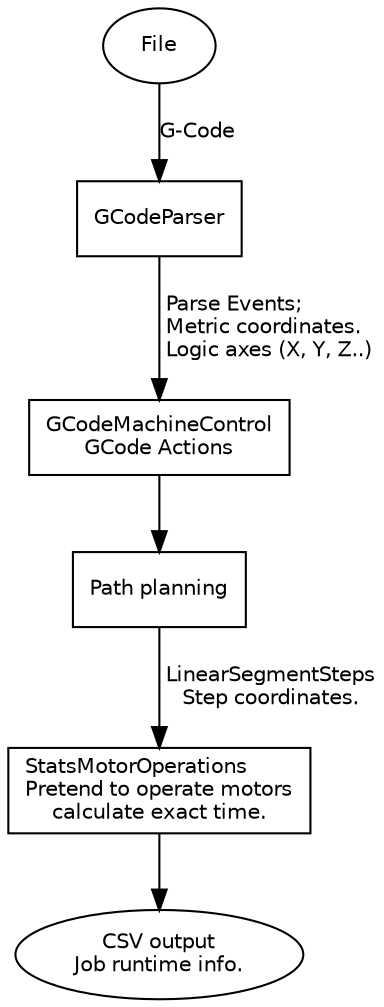 digraph beagleg {
	node [fontsize=10, fontname="Helvetica"];
	edge [fontsize=10, fontname="Helvetica"];

	{
		node [ shape=box ];
		GCodeParser;
		GCodeMachineControl [ label = "GCodeMachineControl\nGCode Actions"];
		Planner [ label = "Path planning"];
		MotorOperations  [label = "StatsMotorOperations\lPretend to operate motors\lcalculate exact time."];
	}

	CSVOut [ label = "CSV output\nJob runtime info."]
	File -> GCodeParser [ label="G-Code"];

	{
		GCodeParser -> GCodeMachineControl [ label=" Parse Events;\l Metric coordinates.\l Logic axes (X, Y, Z..)"];
		GCodeMachineControl -> Planner;
		Planner -> MotorOperations [ label = " LinearSegmentSteps\l Step coordinates." ]
		MotorOperations -> CSVOut;
	}
}
